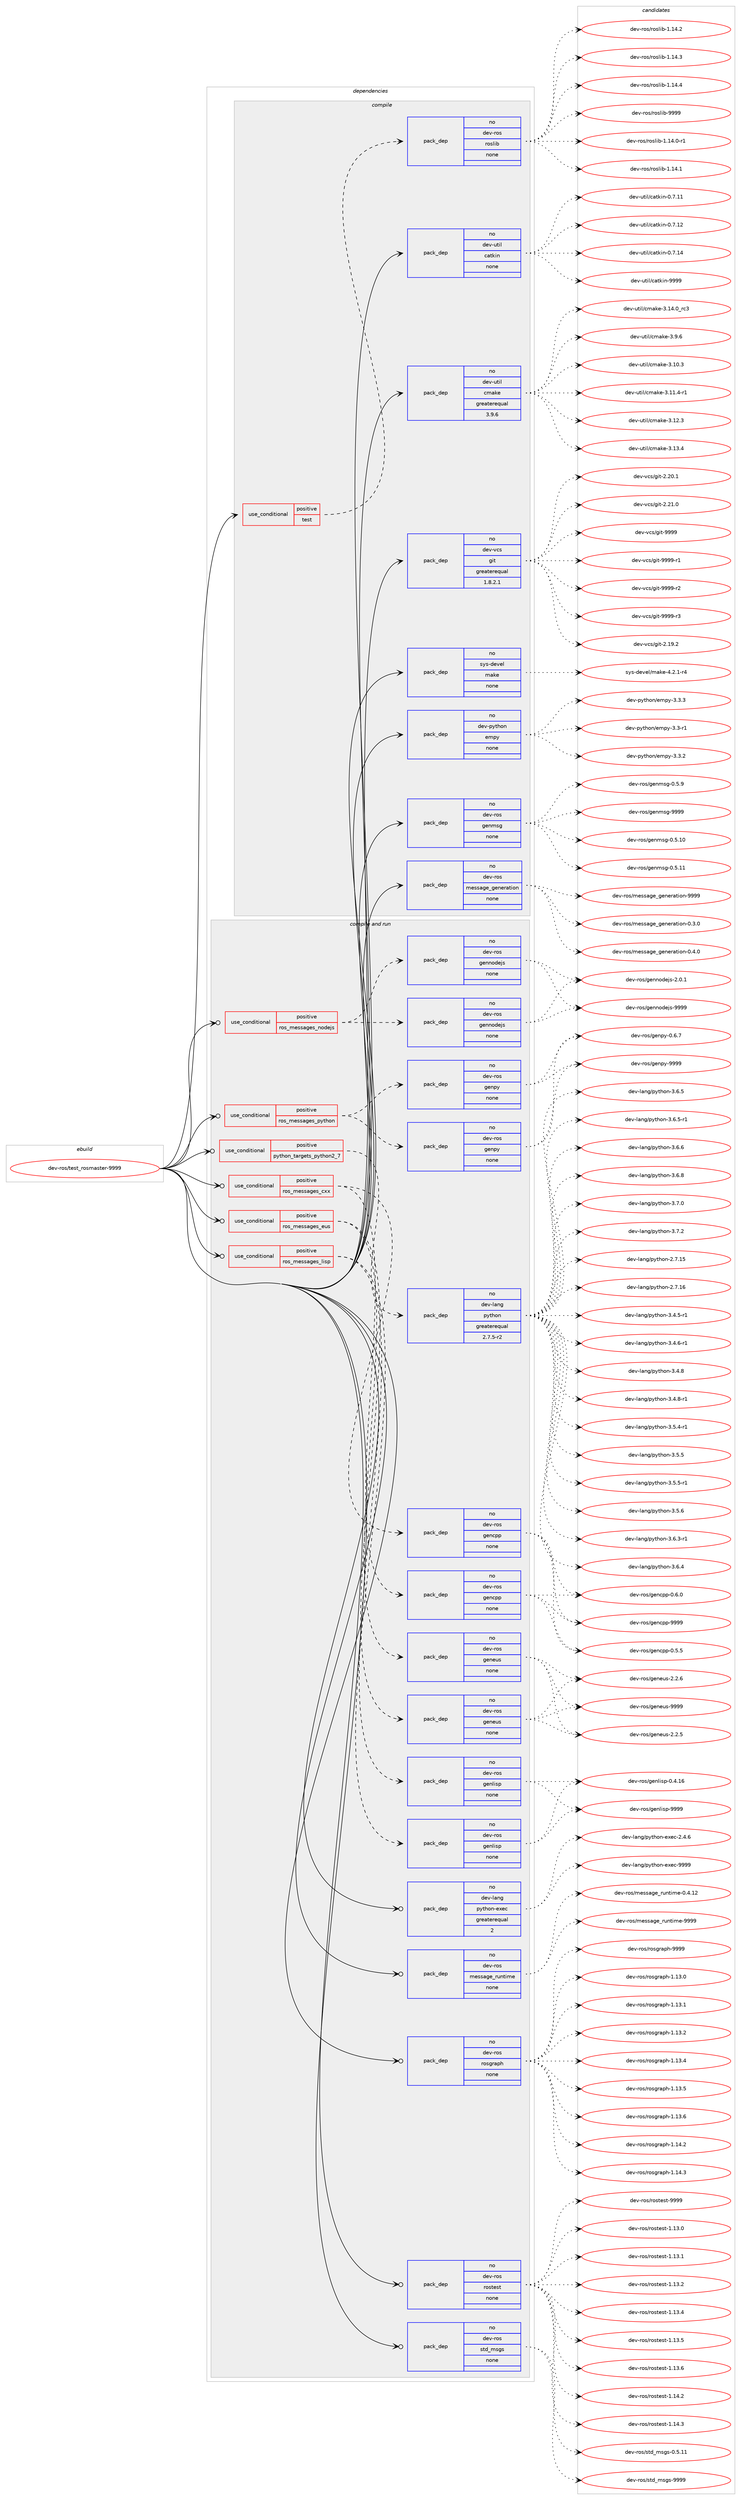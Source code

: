 digraph prolog {

# *************
# Graph options
# *************

newrank=true;
concentrate=true;
compound=true;
graph [rankdir=LR,fontname=Helvetica,fontsize=10,ranksep=1.5];#, ranksep=2.5, nodesep=0.2];
edge  [arrowhead=vee];
node  [fontname=Helvetica,fontsize=10];

# **********
# The ebuild
# **********

subgraph cluster_leftcol {
color=gray;
rank=same;
label=<<i>ebuild</i>>;
id [label="dev-ros/test_rosmaster-9999", color=red, width=4, href="../dev-ros/test_rosmaster-9999.svg"];
}

# ****************
# The dependencies
# ****************

subgraph cluster_midcol {
color=gray;
label=<<i>dependencies</i>>;
subgraph cluster_compile {
fillcolor="#eeeeee";
style=filled;
label=<<i>compile</i>>;
subgraph cond391245 {
dependency1473760 [label=<<TABLE BORDER="0" CELLBORDER="1" CELLSPACING="0" CELLPADDING="4"><TR><TD ROWSPAN="3" CELLPADDING="10">use_conditional</TD></TR><TR><TD>positive</TD></TR><TR><TD>test</TD></TR></TABLE>>, shape=none, color=red];
subgraph pack1059125 {
dependency1473761 [label=<<TABLE BORDER="0" CELLBORDER="1" CELLSPACING="0" CELLPADDING="4" WIDTH="220"><TR><TD ROWSPAN="6" CELLPADDING="30">pack_dep</TD></TR><TR><TD WIDTH="110">no</TD></TR><TR><TD>dev-ros</TD></TR><TR><TD>roslib</TD></TR><TR><TD>none</TD></TR><TR><TD></TD></TR></TABLE>>, shape=none, color=blue];
}
dependency1473760:e -> dependency1473761:w [weight=20,style="dashed",arrowhead="vee"];
}
id:e -> dependency1473760:w [weight=20,style="solid",arrowhead="vee"];
subgraph pack1059126 {
dependency1473762 [label=<<TABLE BORDER="0" CELLBORDER="1" CELLSPACING="0" CELLPADDING="4" WIDTH="220"><TR><TD ROWSPAN="6" CELLPADDING="30">pack_dep</TD></TR><TR><TD WIDTH="110">no</TD></TR><TR><TD>dev-python</TD></TR><TR><TD>empy</TD></TR><TR><TD>none</TD></TR><TR><TD></TD></TR></TABLE>>, shape=none, color=blue];
}
id:e -> dependency1473762:w [weight=20,style="solid",arrowhead="vee"];
subgraph pack1059127 {
dependency1473763 [label=<<TABLE BORDER="0" CELLBORDER="1" CELLSPACING="0" CELLPADDING="4" WIDTH="220"><TR><TD ROWSPAN="6" CELLPADDING="30">pack_dep</TD></TR><TR><TD WIDTH="110">no</TD></TR><TR><TD>dev-ros</TD></TR><TR><TD>genmsg</TD></TR><TR><TD>none</TD></TR><TR><TD></TD></TR></TABLE>>, shape=none, color=blue];
}
id:e -> dependency1473763:w [weight=20,style="solid",arrowhead="vee"];
subgraph pack1059128 {
dependency1473764 [label=<<TABLE BORDER="0" CELLBORDER="1" CELLSPACING="0" CELLPADDING="4" WIDTH="220"><TR><TD ROWSPAN="6" CELLPADDING="30">pack_dep</TD></TR><TR><TD WIDTH="110">no</TD></TR><TR><TD>dev-ros</TD></TR><TR><TD>message_generation</TD></TR><TR><TD>none</TD></TR><TR><TD></TD></TR></TABLE>>, shape=none, color=blue];
}
id:e -> dependency1473764:w [weight=20,style="solid",arrowhead="vee"];
subgraph pack1059129 {
dependency1473765 [label=<<TABLE BORDER="0" CELLBORDER="1" CELLSPACING="0" CELLPADDING="4" WIDTH="220"><TR><TD ROWSPAN="6" CELLPADDING="30">pack_dep</TD></TR><TR><TD WIDTH="110">no</TD></TR><TR><TD>dev-util</TD></TR><TR><TD>catkin</TD></TR><TR><TD>none</TD></TR><TR><TD></TD></TR></TABLE>>, shape=none, color=blue];
}
id:e -> dependency1473765:w [weight=20,style="solid",arrowhead="vee"];
subgraph pack1059130 {
dependency1473766 [label=<<TABLE BORDER="0" CELLBORDER="1" CELLSPACING="0" CELLPADDING="4" WIDTH="220"><TR><TD ROWSPAN="6" CELLPADDING="30">pack_dep</TD></TR><TR><TD WIDTH="110">no</TD></TR><TR><TD>dev-util</TD></TR><TR><TD>cmake</TD></TR><TR><TD>greaterequal</TD></TR><TR><TD>3.9.6</TD></TR></TABLE>>, shape=none, color=blue];
}
id:e -> dependency1473766:w [weight=20,style="solid",arrowhead="vee"];
subgraph pack1059131 {
dependency1473767 [label=<<TABLE BORDER="0" CELLBORDER="1" CELLSPACING="0" CELLPADDING="4" WIDTH="220"><TR><TD ROWSPAN="6" CELLPADDING="30">pack_dep</TD></TR><TR><TD WIDTH="110">no</TD></TR><TR><TD>dev-vcs</TD></TR><TR><TD>git</TD></TR><TR><TD>greaterequal</TD></TR><TR><TD>1.8.2.1</TD></TR></TABLE>>, shape=none, color=blue];
}
id:e -> dependency1473767:w [weight=20,style="solid",arrowhead="vee"];
subgraph pack1059132 {
dependency1473768 [label=<<TABLE BORDER="0" CELLBORDER="1" CELLSPACING="0" CELLPADDING="4" WIDTH="220"><TR><TD ROWSPAN="6" CELLPADDING="30">pack_dep</TD></TR><TR><TD WIDTH="110">no</TD></TR><TR><TD>sys-devel</TD></TR><TR><TD>make</TD></TR><TR><TD>none</TD></TR><TR><TD></TD></TR></TABLE>>, shape=none, color=blue];
}
id:e -> dependency1473768:w [weight=20,style="solid",arrowhead="vee"];
}
subgraph cluster_compileandrun {
fillcolor="#eeeeee";
style=filled;
label=<<i>compile and run</i>>;
subgraph cond391246 {
dependency1473769 [label=<<TABLE BORDER="0" CELLBORDER="1" CELLSPACING="0" CELLPADDING="4"><TR><TD ROWSPAN="3" CELLPADDING="10">use_conditional</TD></TR><TR><TD>positive</TD></TR><TR><TD>python_targets_python2_7</TD></TR></TABLE>>, shape=none, color=red];
subgraph pack1059133 {
dependency1473770 [label=<<TABLE BORDER="0" CELLBORDER="1" CELLSPACING="0" CELLPADDING="4" WIDTH="220"><TR><TD ROWSPAN="6" CELLPADDING="30">pack_dep</TD></TR><TR><TD WIDTH="110">no</TD></TR><TR><TD>dev-lang</TD></TR><TR><TD>python</TD></TR><TR><TD>greaterequal</TD></TR><TR><TD>2.7.5-r2</TD></TR></TABLE>>, shape=none, color=blue];
}
dependency1473769:e -> dependency1473770:w [weight=20,style="dashed",arrowhead="vee"];
}
id:e -> dependency1473769:w [weight=20,style="solid",arrowhead="odotvee"];
subgraph cond391247 {
dependency1473771 [label=<<TABLE BORDER="0" CELLBORDER="1" CELLSPACING="0" CELLPADDING="4"><TR><TD ROWSPAN="3" CELLPADDING="10">use_conditional</TD></TR><TR><TD>positive</TD></TR><TR><TD>ros_messages_cxx</TD></TR></TABLE>>, shape=none, color=red];
subgraph pack1059134 {
dependency1473772 [label=<<TABLE BORDER="0" CELLBORDER="1" CELLSPACING="0" CELLPADDING="4" WIDTH="220"><TR><TD ROWSPAN="6" CELLPADDING="30">pack_dep</TD></TR><TR><TD WIDTH="110">no</TD></TR><TR><TD>dev-ros</TD></TR><TR><TD>gencpp</TD></TR><TR><TD>none</TD></TR><TR><TD></TD></TR></TABLE>>, shape=none, color=blue];
}
dependency1473771:e -> dependency1473772:w [weight=20,style="dashed",arrowhead="vee"];
subgraph pack1059135 {
dependency1473773 [label=<<TABLE BORDER="0" CELLBORDER="1" CELLSPACING="0" CELLPADDING="4" WIDTH="220"><TR><TD ROWSPAN="6" CELLPADDING="30">pack_dep</TD></TR><TR><TD WIDTH="110">no</TD></TR><TR><TD>dev-ros</TD></TR><TR><TD>gencpp</TD></TR><TR><TD>none</TD></TR><TR><TD></TD></TR></TABLE>>, shape=none, color=blue];
}
dependency1473771:e -> dependency1473773:w [weight=20,style="dashed",arrowhead="vee"];
}
id:e -> dependency1473771:w [weight=20,style="solid",arrowhead="odotvee"];
subgraph cond391248 {
dependency1473774 [label=<<TABLE BORDER="0" CELLBORDER="1" CELLSPACING="0" CELLPADDING="4"><TR><TD ROWSPAN="3" CELLPADDING="10">use_conditional</TD></TR><TR><TD>positive</TD></TR><TR><TD>ros_messages_eus</TD></TR></TABLE>>, shape=none, color=red];
subgraph pack1059136 {
dependency1473775 [label=<<TABLE BORDER="0" CELLBORDER="1" CELLSPACING="0" CELLPADDING="4" WIDTH="220"><TR><TD ROWSPAN="6" CELLPADDING="30">pack_dep</TD></TR><TR><TD WIDTH="110">no</TD></TR><TR><TD>dev-ros</TD></TR><TR><TD>geneus</TD></TR><TR><TD>none</TD></TR><TR><TD></TD></TR></TABLE>>, shape=none, color=blue];
}
dependency1473774:e -> dependency1473775:w [weight=20,style="dashed",arrowhead="vee"];
subgraph pack1059137 {
dependency1473776 [label=<<TABLE BORDER="0" CELLBORDER="1" CELLSPACING="0" CELLPADDING="4" WIDTH="220"><TR><TD ROWSPAN="6" CELLPADDING="30">pack_dep</TD></TR><TR><TD WIDTH="110">no</TD></TR><TR><TD>dev-ros</TD></TR><TR><TD>geneus</TD></TR><TR><TD>none</TD></TR><TR><TD></TD></TR></TABLE>>, shape=none, color=blue];
}
dependency1473774:e -> dependency1473776:w [weight=20,style="dashed",arrowhead="vee"];
}
id:e -> dependency1473774:w [weight=20,style="solid",arrowhead="odotvee"];
subgraph cond391249 {
dependency1473777 [label=<<TABLE BORDER="0" CELLBORDER="1" CELLSPACING="0" CELLPADDING="4"><TR><TD ROWSPAN="3" CELLPADDING="10">use_conditional</TD></TR><TR><TD>positive</TD></TR><TR><TD>ros_messages_lisp</TD></TR></TABLE>>, shape=none, color=red];
subgraph pack1059138 {
dependency1473778 [label=<<TABLE BORDER="0" CELLBORDER="1" CELLSPACING="0" CELLPADDING="4" WIDTH="220"><TR><TD ROWSPAN="6" CELLPADDING="30">pack_dep</TD></TR><TR><TD WIDTH="110">no</TD></TR><TR><TD>dev-ros</TD></TR><TR><TD>genlisp</TD></TR><TR><TD>none</TD></TR><TR><TD></TD></TR></TABLE>>, shape=none, color=blue];
}
dependency1473777:e -> dependency1473778:w [weight=20,style="dashed",arrowhead="vee"];
subgraph pack1059139 {
dependency1473779 [label=<<TABLE BORDER="0" CELLBORDER="1" CELLSPACING="0" CELLPADDING="4" WIDTH="220"><TR><TD ROWSPAN="6" CELLPADDING="30">pack_dep</TD></TR><TR><TD WIDTH="110">no</TD></TR><TR><TD>dev-ros</TD></TR><TR><TD>genlisp</TD></TR><TR><TD>none</TD></TR><TR><TD></TD></TR></TABLE>>, shape=none, color=blue];
}
dependency1473777:e -> dependency1473779:w [weight=20,style="dashed",arrowhead="vee"];
}
id:e -> dependency1473777:w [weight=20,style="solid",arrowhead="odotvee"];
subgraph cond391250 {
dependency1473780 [label=<<TABLE BORDER="0" CELLBORDER="1" CELLSPACING="0" CELLPADDING="4"><TR><TD ROWSPAN="3" CELLPADDING="10">use_conditional</TD></TR><TR><TD>positive</TD></TR><TR><TD>ros_messages_nodejs</TD></TR></TABLE>>, shape=none, color=red];
subgraph pack1059140 {
dependency1473781 [label=<<TABLE BORDER="0" CELLBORDER="1" CELLSPACING="0" CELLPADDING="4" WIDTH="220"><TR><TD ROWSPAN="6" CELLPADDING="30">pack_dep</TD></TR><TR><TD WIDTH="110">no</TD></TR><TR><TD>dev-ros</TD></TR><TR><TD>gennodejs</TD></TR><TR><TD>none</TD></TR><TR><TD></TD></TR></TABLE>>, shape=none, color=blue];
}
dependency1473780:e -> dependency1473781:w [weight=20,style="dashed",arrowhead="vee"];
subgraph pack1059141 {
dependency1473782 [label=<<TABLE BORDER="0" CELLBORDER="1" CELLSPACING="0" CELLPADDING="4" WIDTH="220"><TR><TD ROWSPAN="6" CELLPADDING="30">pack_dep</TD></TR><TR><TD WIDTH="110">no</TD></TR><TR><TD>dev-ros</TD></TR><TR><TD>gennodejs</TD></TR><TR><TD>none</TD></TR><TR><TD></TD></TR></TABLE>>, shape=none, color=blue];
}
dependency1473780:e -> dependency1473782:w [weight=20,style="dashed",arrowhead="vee"];
}
id:e -> dependency1473780:w [weight=20,style="solid",arrowhead="odotvee"];
subgraph cond391251 {
dependency1473783 [label=<<TABLE BORDER="0" CELLBORDER="1" CELLSPACING="0" CELLPADDING="4"><TR><TD ROWSPAN="3" CELLPADDING="10">use_conditional</TD></TR><TR><TD>positive</TD></TR><TR><TD>ros_messages_python</TD></TR></TABLE>>, shape=none, color=red];
subgraph pack1059142 {
dependency1473784 [label=<<TABLE BORDER="0" CELLBORDER="1" CELLSPACING="0" CELLPADDING="4" WIDTH="220"><TR><TD ROWSPAN="6" CELLPADDING="30">pack_dep</TD></TR><TR><TD WIDTH="110">no</TD></TR><TR><TD>dev-ros</TD></TR><TR><TD>genpy</TD></TR><TR><TD>none</TD></TR><TR><TD></TD></TR></TABLE>>, shape=none, color=blue];
}
dependency1473783:e -> dependency1473784:w [weight=20,style="dashed",arrowhead="vee"];
subgraph pack1059143 {
dependency1473785 [label=<<TABLE BORDER="0" CELLBORDER="1" CELLSPACING="0" CELLPADDING="4" WIDTH="220"><TR><TD ROWSPAN="6" CELLPADDING="30">pack_dep</TD></TR><TR><TD WIDTH="110">no</TD></TR><TR><TD>dev-ros</TD></TR><TR><TD>genpy</TD></TR><TR><TD>none</TD></TR><TR><TD></TD></TR></TABLE>>, shape=none, color=blue];
}
dependency1473783:e -> dependency1473785:w [weight=20,style="dashed",arrowhead="vee"];
}
id:e -> dependency1473783:w [weight=20,style="solid",arrowhead="odotvee"];
subgraph pack1059144 {
dependency1473786 [label=<<TABLE BORDER="0" CELLBORDER="1" CELLSPACING="0" CELLPADDING="4" WIDTH="220"><TR><TD ROWSPAN="6" CELLPADDING="30">pack_dep</TD></TR><TR><TD WIDTH="110">no</TD></TR><TR><TD>dev-lang</TD></TR><TR><TD>python-exec</TD></TR><TR><TD>greaterequal</TD></TR><TR><TD>2</TD></TR></TABLE>>, shape=none, color=blue];
}
id:e -> dependency1473786:w [weight=20,style="solid",arrowhead="odotvee"];
subgraph pack1059145 {
dependency1473787 [label=<<TABLE BORDER="0" CELLBORDER="1" CELLSPACING="0" CELLPADDING="4" WIDTH="220"><TR><TD ROWSPAN="6" CELLPADDING="30">pack_dep</TD></TR><TR><TD WIDTH="110">no</TD></TR><TR><TD>dev-ros</TD></TR><TR><TD>message_runtime</TD></TR><TR><TD>none</TD></TR><TR><TD></TD></TR></TABLE>>, shape=none, color=blue];
}
id:e -> dependency1473787:w [weight=20,style="solid",arrowhead="odotvee"];
subgraph pack1059146 {
dependency1473788 [label=<<TABLE BORDER="0" CELLBORDER="1" CELLSPACING="0" CELLPADDING="4" WIDTH="220"><TR><TD ROWSPAN="6" CELLPADDING="30">pack_dep</TD></TR><TR><TD WIDTH="110">no</TD></TR><TR><TD>dev-ros</TD></TR><TR><TD>rosgraph</TD></TR><TR><TD>none</TD></TR><TR><TD></TD></TR></TABLE>>, shape=none, color=blue];
}
id:e -> dependency1473788:w [weight=20,style="solid",arrowhead="odotvee"];
subgraph pack1059147 {
dependency1473789 [label=<<TABLE BORDER="0" CELLBORDER="1" CELLSPACING="0" CELLPADDING="4" WIDTH="220"><TR><TD ROWSPAN="6" CELLPADDING="30">pack_dep</TD></TR><TR><TD WIDTH="110">no</TD></TR><TR><TD>dev-ros</TD></TR><TR><TD>rostest</TD></TR><TR><TD>none</TD></TR><TR><TD></TD></TR></TABLE>>, shape=none, color=blue];
}
id:e -> dependency1473789:w [weight=20,style="solid",arrowhead="odotvee"];
subgraph pack1059148 {
dependency1473790 [label=<<TABLE BORDER="0" CELLBORDER="1" CELLSPACING="0" CELLPADDING="4" WIDTH="220"><TR><TD ROWSPAN="6" CELLPADDING="30">pack_dep</TD></TR><TR><TD WIDTH="110">no</TD></TR><TR><TD>dev-ros</TD></TR><TR><TD>std_msgs</TD></TR><TR><TD>none</TD></TR><TR><TD></TD></TR></TABLE>>, shape=none, color=blue];
}
id:e -> dependency1473790:w [weight=20,style="solid",arrowhead="odotvee"];
}
subgraph cluster_run {
fillcolor="#eeeeee";
style=filled;
label=<<i>run</i>>;
}
}

# **************
# The candidates
# **************

subgraph cluster_choices {
rank=same;
color=gray;
label=<<i>candidates</i>>;

subgraph choice1059125 {
color=black;
nodesep=1;
choice100101118451141111154711411111510810598454946495246484511449 [label="dev-ros/roslib-1.14.0-r1", color=red, width=4,href="../dev-ros/roslib-1.14.0-r1.svg"];
choice10010111845114111115471141111151081059845494649524649 [label="dev-ros/roslib-1.14.1", color=red, width=4,href="../dev-ros/roslib-1.14.1.svg"];
choice10010111845114111115471141111151081059845494649524650 [label="dev-ros/roslib-1.14.2", color=red, width=4,href="../dev-ros/roslib-1.14.2.svg"];
choice10010111845114111115471141111151081059845494649524651 [label="dev-ros/roslib-1.14.3", color=red, width=4,href="../dev-ros/roslib-1.14.3.svg"];
choice10010111845114111115471141111151081059845494649524652 [label="dev-ros/roslib-1.14.4", color=red, width=4,href="../dev-ros/roslib-1.14.4.svg"];
choice1001011184511411111547114111115108105984557575757 [label="dev-ros/roslib-9999", color=red, width=4,href="../dev-ros/roslib-9999.svg"];
dependency1473761:e -> choice100101118451141111154711411111510810598454946495246484511449:w [style=dotted,weight="100"];
dependency1473761:e -> choice10010111845114111115471141111151081059845494649524649:w [style=dotted,weight="100"];
dependency1473761:e -> choice10010111845114111115471141111151081059845494649524650:w [style=dotted,weight="100"];
dependency1473761:e -> choice10010111845114111115471141111151081059845494649524651:w [style=dotted,weight="100"];
dependency1473761:e -> choice10010111845114111115471141111151081059845494649524652:w [style=dotted,weight="100"];
dependency1473761:e -> choice1001011184511411111547114111115108105984557575757:w [style=dotted,weight="100"];
}
subgraph choice1059126 {
color=black;
nodesep=1;
choice1001011184511212111610411111047101109112121455146514511449 [label="dev-python/empy-3.3-r1", color=red, width=4,href="../dev-python/empy-3.3-r1.svg"];
choice1001011184511212111610411111047101109112121455146514650 [label="dev-python/empy-3.3.2", color=red, width=4,href="../dev-python/empy-3.3.2.svg"];
choice1001011184511212111610411111047101109112121455146514651 [label="dev-python/empy-3.3.3", color=red, width=4,href="../dev-python/empy-3.3.3.svg"];
dependency1473762:e -> choice1001011184511212111610411111047101109112121455146514511449:w [style=dotted,weight="100"];
dependency1473762:e -> choice1001011184511212111610411111047101109112121455146514650:w [style=dotted,weight="100"];
dependency1473762:e -> choice1001011184511212111610411111047101109112121455146514651:w [style=dotted,weight="100"];
}
subgraph choice1059127 {
color=black;
nodesep=1;
choice100101118451141111154710310111010911510345484653464948 [label="dev-ros/genmsg-0.5.10", color=red, width=4,href="../dev-ros/genmsg-0.5.10.svg"];
choice100101118451141111154710310111010911510345484653464949 [label="dev-ros/genmsg-0.5.11", color=red, width=4,href="../dev-ros/genmsg-0.5.11.svg"];
choice1001011184511411111547103101110109115103454846534657 [label="dev-ros/genmsg-0.5.9", color=red, width=4,href="../dev-ros/genmsg-0.5.9.svg"];
choice10010111845114111115471031011101091151034557575757 [label="dev-ros/genmsg-9999", color=red, width=4,href="../dev-ros/genmsg-9999.svg"];
dependency1473763:e -> choice100101118451141111154710310111010911510345484653464948:w [style=dotted,weight="100"];
dependency1473763:e -> choice100101118451141111154710310111010911510345484653464949:w [style=dotted,weight="100"];
dependency1473763:e -> choice1001011184511411111547103101110109115103454846534657:w [style=dotted,weight="100"];
dependency1473763:e -> choice10010111845114111115471031011101091151034557575757:w [style=dotted,weight="100"];
}
subgraph choice1059128 {
color=black;
nodesep=1;
choice1001011184511411111547109101115115971031019510310111010111497116105111110454846514648 [label="dev-ros/message_generation-0.3.0", color=red, width=4,href="../dev-ros/message_generation-0.3.0.svg"];
choice1001011184511411111547109101115115971031019510310111010111497116105111110454846524648 [label="dev-ros/message_generation-0.4.0", color=red, width=4,href="../dev-ros/message_generation-0.4.0.svg"];
choice10010111845114111115471091011151159710310195103101110101114971161051111104557575757 [label="dev-ros/message_generation-9999", color=red, width=4,href="../dev-ros/message_generation-9999.svg"];
dependency1473764:e -> choice1001011184511411111547109101115115971031019510310111010111497116105111110454846514648:w [style=dotted,weight="100"];
dependency1473764:e -> choice1001011184511411111547109101115115971031019510310111010111497116105111110454846524648:w [style=dotted,weight="100"];
dependency1473764:e -> choice10010111845114111115471091011151159710310195103101110101114971161051111104557575757:w [style=dotted,weight="100"];
}
subgraph choice1059129 {
color=black;
nodesep=1;
choice1001011184511711610510847999711610710511045484655464949 [label="dev-util/catkin-0.7.11", color=red, width=4,href="../dev-util/catkin-0.7.11.svg"];
choice1001011184511711610510847999711610710511045484655464950 [label="dev-util/catkin-0.7.12", color=red, width=4,href="../dev-util/catkin-0.7.12.svg"];
choice1001011184511711610510847999711610710511045484655464952 [label="dev-util/catkin-0.7.14", color=red, width=4,href="../dev-util/catkin-0.7.14.svg"];
choice100101118451171161051084799971161071051104557575757 [label="dev-util/catkin-9999", color=red, width=4,href="../dev-util/catkin-9999.svg"];
dependency1473765:e -> choice1001011184511711610510847999711610710511045484655464949:w [style=dotted,weight="100"];
dependency1473765:e -> choice1001011184511711610510847999711610710511045484655464950:w [style=dotted,weight="100"];
dependency1473765:e -> choice1001011184511711610510847999711610710511045484655464952:w [style=dotted,weight="100"];
dependency1473765:e -> choice100101118451171161051084799971161071051104557575757:w [style=dotted,weight="100"];
}
subgraph choice1059130 {
color=black;
nodesep=1;
choice1001011184511711610510847991099710710145514649484651 [label="dev-util/cmake-3.10.3", color=red, width=4,href="../dev-util/cmake-3.10.3.svg"];
choice10010111845117116105108479910997107101455146494946524511449 [label="dev-util/cmake-3.11.4-r1", color=red, width=4,href="../dev-util/cmake-3.11.4-r1.svg"];
choice1001011184511711610510847991099710710145514649504651 [label="dev-util/cmake-3.12.3", color=red, width=4,href="../dev-util/cmake-3.12.3.svg"];
choice1001011184511711610510847991099710710145514649514652 [label="dev-util/cmake-3.13.4", color=red, width=4,href="../dev-util/cmake-3.13.4.svg"];
choice1001011184511711610510847991099710710145514649524648951149951 [label="dev-util/cmake-3.14.0_rc3", color=red, width=4,href="../dev-util/cmake-3.14.0_rc3.svg"];
choice10010111845117116105108479910997107101455146574654 [label="dev-util/cmake-3.9.6", color=red, width=4,href="../dev-util/cmake-3.9.6.svg"];
dependency1473766:e -> choice1001011184511711610510847991099710710145514649484651:w [style=dotted,weight="100"];
dependency1473766:e -> choice10010111845117116105108479910997107101455146494946524511449:w [style=dotted,weight="100"];
dependency1473766:e -> choice1001011184511711610510847991099710710145514649504651:w [style=dotted,weight="100"];
dependency1473766:e -> choice1001011184511711610510847991099710710145514649514652:w [style=dotted,weight="100"];
dependency1473766:e -> choice1001011184511711610510847991099710710145514649524648951149951:w [style=dotted,weight="100"];
dependency1473766:e -> choice10010111845117116105108479910997107101455146574654:w [style=dotted,weight="100"];
}
subgraph choice1059131 {
color=black;
nodesep=1;
choice10010111845118991154710310511645504649574650 [label="dev-vcs/git-2.19.2", color=red, width=4,href="../dev-vcs/git-2.19.2.svg"];
choice10010111845118991154710310511645504650484649 [label="dev-vcs/git-2.20.1", color=red, width=4,href="../dev-vcs/git-2.20.1.svg"];
choice10010111845118991154710310511645504650494648 [label="dev-vcs/git-2.21.0", color=red, width=4,href="../dev-vcs/git-2.21.0.svg"];
choice1001011184511899115471031051164557575757 [label="dev-vcs/git-9999", color=red, width=4,href="../dev-vcs/git-9999.svg"];
choice10010111845118991154710310511645575757574511449 [label="dev-vcs/git-9999-r1", color=red, width=4,href="../dev-vcs/git-9999-r1.svg"];
choice10010111845118991154710310511645575757574511450 [label="dev-vcs/git-9999-r2", color=red, width=4,href="../dev-vcs/git-9999-r2.svg"];
choice10010111845118991154710310511645575757574511451 [label="dev-vcs/git-9999-r3", color=red, width=4,href="../dev-vcs/git-9999-r3.svg"];
dependency1473767:e -> choice10010111845118991154710310511645504649574650:w [style=dotted,weight="100"];
dependency1473767:e -> choice10010111845118991154710310511645504650484649:w [style=dotted,weight="100"];
dependency1473767:e -> choice10010111845118991154710310511645504650494648:w [style=dotted,weight="100"];
dependency1473767:e -> choice1001011184511899115471031051164557575757:w [style=dotted,weight="100"];
dependency1473767:e -> choice10010111845118991154710310511645575757574511449:w [style=dotted,weight="100"];
dependency1473767:e -> choice10010111845118991154710310511645575757574511450:w [style=dotted,weight="100"];
dependency1473767:e -> choice10010111845118991154710310511645575757574511451:w [style=dotted,weight="100"];
}
subgraph choice1059132 {
color=black;
nodesep=1;
choice1151211154510010111810110847109971071014552465046494511452 [label="sys-devel/make-4.2.1-r4", color=red, width=4,href="../sys-devel/make-4.2.1-r4.svg"];
dependency1473768:e -> choice1151211154510010111810110847109971071014552465046494511452:w [style=dotted,weight="100"];
}
subgraph choice1059133 {
color=black;
nodesep=1;
choice10010111845108971101034711212111610411111045504655464953 [label="dev-lang/python-2.7.15", color=red, width=4,href="../dev-lang/python-2.7.15.svg"];
choice10010111845108971101034711212111610411111045504655464954 [label="dev-lang/python-2.7.16", color=red, width=4,href="../dev-lang/python-2.7.16.svg"];
choice1001011184510897110103471121211161041111104551465246534511449 [label="dev-lang/python-3.4.5-r1", color=red, width=4,href="../dev-lang/python-3.4.5-r1.svg"];
choice1001011184510897110103471121211161041111104551465246544511449 [label="dev-lang/python-3.4.6-r1", color=red, width=4,href="../dev-lang/python-3.4.6-r1.svg"];
choice100101118451089711010347112121116104111110455146524656 [label="dev-lang/python-3.4.8", color=red, width=4,href="../dev-lang/python-3.4.8.svg"];
choice1001011184510897110103471121211161041111104551465246564511449 [label="dev-lang/python-3.4.8-r1", color=red, width=4,href="../dev-lang/python-3.4.8-r1.svg"];
choice1001011184510897110103471121211161041111104551465346524511449 [label="dev-lang/python-3.5.4-r1", color=red, width=4,href="../dev-lang/python-3.5.4-r1.svg"];
choice100101118451089711010347112121116104111110455146534653 [label="dev-lang/python-3.5.5", color=red, width=4,href="../dev-lang/python-3.5.5.svg"];
choice1001011184510897110103471121211161041111104551465346534511449 [label="dev-lang/python-3.5.5-r1", color=red, width=4,href="../dev-lang/python-3.5.5-r1.svg"];
choice100101118451089711010347112121116104111110455146534654 [label="dev-lang/python-3.5.6", color=red, width=4,href="../dev-lang/python-3.5.6.svg"];
choice1001011184510897110103471121211161041111104551465446514511449 [label="dev-lang/python-3.6.3-r1", color=red, width=4,href="../dev-lang/python-3.6.3-r1.svg"];
choice100101118451089711010347112121116104111110455146544652 [label="dev-lang/python-3.6.4", color=red, width=4,href="../dev-lang/python-3.6.4.svg"];
choice100101118451089711010347112121116104111110455146544653 [label="dev-lang/python-3.6.5", color=red, width=4,href="../dev-lang/python-3.6.5.svg"];
choice1001011184510897110103471121211161041111104551465446534511449 [label="dev-lang/python-3.6.5-r1", color=red, width=4,href="../dev-lang/python-3.6.5-r1.svg"];
choice100101118451089711010347112121116104111110455146544654 [label="dev-lang/python-3.6.6", color=red, width=4,href="../dev-lang/python-3.6.6.svg"];
choice100101118451089711010347112121116104111110455146544656 [label="dev-lang/python-3.6.8", color=red, width=4,href="../dev-lang/python-3.6.8.svg"];
choice100101118451089711010347112121116104111110455146554648 [label="dev-lang/python-3.7.0", color=red, width=4,href="../dev-lang/python-3.7.0.svg"];
choice100101118451089711010347112121116104111110455146554650 [label="dev-lang/python-3.7.2", color=red, width=4,href="../dev-lang/python-3.7.2.svg"];
dependency1473770:e -> choice10010111845108971101034711212111610411111045504655464953:w [style=dotted,weight="100"];
dependency1473770:e -> choice10010111845108971101034711212111610411111045504655464954:w [style=dotted,weight="100"];
dependency1473770:e -> choice1001011184510897110103471121211161041111104551465246534511449:w [style=dotted,weight="100"];
dependency1473770:e -> choice1001011184510897110103471121211161041111104551465246544511449:w [style=dotted,weight="100"];
dependency1473770:e -> choice100101118451089711010347112121116104111110455146524656:w [style=dotted,weight="100"];
dependency1473770:e -> choice1001011184510897110103471121211161041111104551465246564511449:w [style=dotted,weight="100"];
dependency1473770:e -> choice1001011184510897110103471121211161041111104551465346524511449:w [style=dotted,weight="100"];
dependency1473770:e -> choice100101118451089711010347112121116104111110455146534653:w [style=dotted,weight="100"];
dependency1473770:e -> choice1001011184510897110103471121211161041111104551465346534511449:w [style=dotted,weight="100"];
dependency1473770:e -> choice100101118451089711010347112121116104111110455146534654:w [style=dotted,weight="100"];
dependency1473770:e -> choice1001011184510897110103471121211161041111104551465446514511449:w [style=dotted,weight="100"];
dependency1473770:e -> choice100101118451089711010347112121116104111110455146544652:w [style=dotted,weight="100"];
dependency1473770:e -> choice100101118451089711010347112121116104111110455146544653:w [style=dotted,weight="100"];
dependency1473770:e -> choice1001011184510897110103471121211161041111104551465446534511449:w [style=dotted,weight="100"];
dependency1473770:e -> choice100101118451089711010347112121116104111110455146544654:w [style=dotted,weight="100"];
dependency1473770:e -> choice100101118451089711010347112121116104111110455146544656:w [style=dotted,weight="100"];
dependency1473770:e -> choice100101118451089711010347112121116104111110455146554648:w [style=dotted,weight="100"];
dependency1473770:e -> choice100101118451089711010347112121116104111110455146554650:w [style=dotted,weight="100"];
}
subgraph choice1059134 {
color=black;
nodesep=1;
choice100101118451141111154710310111099112112454846534653 [label="dev-ros/gencpp-0.5.5", color=red, width=4,href="../dev-ros/gencpp-0.5.5.svg"];
choice100101118451141111154710310111099112112454846544648 [label="dev-ros/gencpp-0.6.0", color=red, width=4,href="../dev-ros/gencpp-0.6.0.svg"];
choice1001011184511411111547103101110991121124557575757 [label="dev-ros/gencpp-9999", color=red, width=4,href="../dev-ros/gencpp-9999.svg"];
dependency1473772:e -> choice100101118451141111154710310111099112112454846534653:w [style=dotted,weight="100"];
dependency1473772:e -> choice100101118451141111154710310111099112112454846544648:w [style=dotted,weight="100"];
dependency1473772:e -> choice1001011184511411111547103101110991121124557575757:w [style=dotted,weight="100"];
}
subgraph choice1059135 {
color=black;
nodesep=1;
choice100101118451141111154710310111099112112454846534653 [label="dev-ros/gencpp-0.5.5", color=red, width=4,href="../dev-ros/gencpp-0.5.5.svg"];
choice100101118451141111154710310111099112112454846544648 [label="dev-ros/gencpp-0.6.0", color=red, width=4,href="../dev-ros/gencpp-0.6.0.svg"];
choice1001011184511411111547103101110991121124557575757 [label="dev-ros/gencpp-9999", color=red, width=4,href="../dev-ros/gencpp-9999.svg"];
dependency1473773:e -> choice100101118451141111154710310111099112112454846534653:w [style=dotted,weight="100"];
dependency1473773:e -> choice100101118451141111154710310111099112112454846544648:w [style=dotted,weight="100"];
dependency1473773:e -> choice1001011184511411111547103101110991121124557575757:w [style=dotted,weight="100"];
}
subgraph choice1059136 {
color=black;
nodesep=1;
choice1001011184511411111547103101110101117115455046504653 [label="dev-ros/geneus-2.2.5", color=red, width=4,href="../dev-ros/geneus-2.2.5.svg"];
choice1001011184511411111547103101110101117115455046504654 [label="dev-ros/geneus-2.2.6", color=red, width=4,href="../dev-ros/geneus-2.2.6.svg"];
choice10010111845114111115471031011101011171154557575757 [label="dev-ros/geneus-9999", color=red, width=4,href="../dev-ros/geneus-9999.svg"];
dependency1473775:e -> choice1001011184511411111547103101110101117115455046504653:w [style=dotted,weight="100"];
dependency1473775:e -> choice1001011184511411111547103101110101117115455046504654:w [style=dotted,weight="100"];
dependency1473775:e -> choice10010111845114111115471031011101011171154557575757:w [style=dotted,weight="100"];
}
subgraph choice1059137 {
color=black;
nodesep=1;
choice1001011184511411111547103101110101117115455046504653 [label="dev-ros/geneus-2.2.5", color=red, width=4,href="../dev-ros/geneus-2.2.5.svg"];
choice1001011184511411111547103101110101117115455046504654 [label="dev-ros/geneus-2.2.6", color=red, width=4,href="../dev-ros/geneus-2.2.6.svg"];
choice10010111845114111115471031011101011171154557575757 [label="dev-ros/geneus-9999", color=red, width=4,href="../dev-ros/geneus-9999.svg"];
dependency1473776:e -> choice1001011184511411111547103101110101117115455046504653:w [style=dotted,weight="100"];
dependency1473776:e -> choice1001011184511411111547103101110101117115455046504654:w [style=dotted,weight="100"];
dependency1473776:e -> choice10010111845114111115471031011101011171154557575757:w [style=dotted,weight="100"];
}
subgraph choice1059138 {
color=black;
nodesep=1;
choice100101118451141111154710310111010810511511245484652464954 [label="dev-ros/genlisp-0.4.16", color=red, width=4,href="../dev-ros/genlisp-0.4.16.svg"];
choice10010111845114111115471031011101081051151124557575757 [label="dev-ros/genlisp-9999", color=red, width=4,href="../dev-ros/genlisp-9999.svg"];
dependency1473778:e -> choice100101118451141111154710310111010810511511245484652464954:w [style=dotted,weight="100"];
dependency1473778:e -> choice10010111845114111115471031011101081051151124557575757:w [style=dotted,weight="100"];
}
subgraph choice1059139 {
color=black;
nodesep=1;
choice100101118451141111154710310111010810511511245484652464954 [label="dev-ros/genlisp-0.4.16", color=red, width=4,href="../dev-ros/genlisp-0.4.16.svg"];
choice10010111845114111115471031011101081051151124557575757 [label="dev-ros/genlisp-9999", color=red, width=4,href="../dev-ros/genlisp-9999.svg"];
dependency1473779:e -> choice100101118451141111154710310111010810511511245484652464954:w [style=dotted,weight="100"];
dependency1473779:e -> choice10010111845114111115471031011101081051151124557575757:w [style=dotted,weight="100"];
}
subgraph choice1059140 {
color=black;
nodesep=1;
choice1001011184511411111547103101110110111100101106115455046484649 [label="dev-ros/gennodejs-2.0.1", color=red, width=4,href="../dev-ros/gennodejs-2.0.1.svg"];
choice10010111845114111115471031011101101111001011061154557575757 [label="dev-ros/gennodejs-9999", color=red, width=4,href="../dev-ros/gennodejs-9999.svg"];
dependency1473781:e -> choice1001011184511411111547103101110110111100101106115455046484649:w [style=dotted,weight="100"];
dependency1473781:e -> choice10010111845114111115471031011101101111001011061154557575757:w [style=dotted,weight="100"];
}
subgraph choice1059141 {
color=black;
nodesep=1;
choice1001011184511411111547103101110110111100101106115455046484649 [label="dev-ros/gennodejs-2.0.1", color=red, width=4,href="../dev-ros/gennodejs-2.0.1.svg"];
choice10010111845114111115471031011101101111001011061154557575757 [label="dev-ros/gennodejs-9999", color=red, width=4,href="../dev-ros/gennodejs-9999.svg"];
dependency1473782:e -> choice1001011184511411111547103101110110111100101106115455046484649:w [style=dotted,weight="100"];
dependency1473782:e -> choice10010111845114111115471031011101101111001011061154557575757:w [style=dotted,weight="100"];
}
subgraph choice1059142 {
color=black;
nodesep=1;
choice1001011184511411111547103101110112121454846544655 [label="dev-ros/genpy-0.6.7", color=red, width=4,href="../dev-ros/genpy-0.6.7.svg"];
choice10010111845114111115471031011101121214557575757 [label="dev-ros/genpy-9999", color=red, width=4,href="../dev-ros/genpy-9999.svg"];
dependency1473784:e -> choice1001011184511411111547103101110112121454846544655:w [style=dotted,weight="100"];
dependency1473784:e -> choice10010111845114111115471031011101121214557575757:w [style=dotted,weight="100"];
}
subgraph choice1059143 {
color=black;
nodesep=1;
choice1001011184511411111547103101110112121454846544655 [label="dev-ros/genpy-0.6.7", color=red, width=4,href="../dev-ros/genpy-0.6.7.svg"];
choice10010111845114111115471031011101121214557575757 [label="dev-ros/genpy-9999", color=red, width=4,href="../dev-ros/genpy-9999.svg"];
dependency1473785:e -> choice1001011184511411111547103101110112121454846544655:w [style=dotted,weight="100"];
dependency1473785:e -> choice10010111845114111115471031011101121214557575757:w [style=dotted,weight="100"];
}
subgraph choice1059144 {
color=black;
nodesep=1;
choice1001011184510897110103471121211161041111104510112010199455046524654 [label="dev-lang/python-exec-2.4.6", color=red, width=4,href="../dev-lang/python-exec-2.4.6.svg"];
choice10010111845108971101034711212111610411111045101120101994557575757 [label="dev-lang/python-exec-9999", color=red, width=4,href="../dev-lang/python-exec-9999.svg"];
dependency1473786:e -> choice1001011184510897110103471121211161041111104510112010199455046524654:w [style=dotted,weight="100"];
dependency1473786:e -> choice10010111845108971101034711212111610411111045101120101994557575757:w [style=dotted,weight="100"];
}
subgraph choice1059145 {
color=black;
nodesep=1;
choice1001011184511411111547109101115115971031019511411711011610510910145484652464950 [label="dev-ros/message_runtime-0.4.12", color=red, width=4,href="../dev-ros/message_runtime-0.4.12.svg"];
choice100101118451141111154710910111511597103101951141171101161051091014557575757 [label="dev-ros/message_runtime-9999", color=red, width=4,href="../dev-ros/message_runtime-9999.svg"];
dependency1473787:e -> choice1001011184511411111547109101115115971031019511411711011610510910145484652464950:w [style=dotted,weight="100"];
dependency1473787:e -> choice100101118451141111154710910111511597103101951141171101161051091014557575757:w [style=dotted,weight="100"];
}
subgraph choice1059146 {
color=black;
nodesep=1;
choice10010111845114111115471141111151031149711210445494649514648 [label="dev-ros/rosgraph-1.13.0", color=red, width=4,href="../dev-ros/rosgraph-1.13.0.svg"];
choice10010111845114111115471141111151031149711210445494649514649 [label="dev-ros/rosgraph-1.13.1", color=red, width=4,href="../dev-ros/rosgraph-1.13.1.svg"];
choice10010111845114111115471141111151031149711210445494649514650 [label="dev-ros/rosgraph-1.13.2", color=red, width=4,href="../dev-ros/rosgraph-1.13.2.svg"];
choice10010111845114111115471141111151031149711210445494649514652 [label="dev-ros/rosgraph-1.13.4", color=red, width=4,href="../dev-ros/rosgraph-1.13.4.svg"];
choice10010111845114111115471141111151031149711210445494649514653 [label="dev-ros/rosgraph-1.13.5", color=red, width=4,href="../dev-ros/rosgraph-1.13.5.svg"];
choice10010111845114111115471141111151031149711210445494649514654 [label="dev-ros/rosgraph-1.13.6", color=red, width=4,href="../dev-ros/rosgraph-1.13.6.svg"];
choice10010111845114111115471141111151031149711210445494649524650 [label="dev-ros/rosgraph-1.14.2", color=red, width=4,href="../dev-ros/rosgraph-1.14.2.svg"];
choice10010111845114111115471141111151031149711210445494649524651 [label="dev-ros/rosgraph-1.14.3", color=red, width=4,href="../dev-ros/rosgraph-1.14.3.svg"];
choice1001011184511411111547114111115103114971121044557575757 [label="dev-ros/rosgraph-9999", color=red, width=4,href="../dev-ros/rosgraph-9999.svg"];
dependency1473788:e -> choice10010111845114111115471141111151031149711210445494649514648:w [style=dotted,weight="100"];
dependency1473788:e -> choice10010111845114111115471141111151031149711210445494649514649:w [style=dotted,weight="100"];
dependency1473788:e -> choice10010111845114111115471141111151031149711210445494649514650:w [style=dotted,weight="100"];
dependency1473788:e -> choice10010111845114111115471141111151031149711210445494649514652:w [style=dotted,weight="100"];
dependency1473788:e -> choice10010111845114111115471141111151031149711210445494649514653:w [style=dotted,weight="100"];
dependency1473788:e -> choice10010111845114111115471141111151031149711210445494649514654:w [style=dotted,weight="100"];
dependency1473788:e -> choice10010111845114111115471141111151031149711210445494649524650:w [style=dotted,weight="100"];
dependency1473788:e -> choice10010111845114111115471141111151031149711210445494649524651:w [style=dotted,weight="100"];
dependency1473788:e -> choice1001011184511411111547114111115103114971121044557575757:w [style=dotted,weight="100"];
}
subgraph choice1059147 {
color=black;
nodesep=1;
choice100101118451141111154711411111511610111511645494649514648 [label="dev-ros/rostest-1.13.0", color=red, width=4,href="../dev-ros/rostest-1.13.0.svg"];
choice100101118451141111154711411111511610111511645494649514649 [label="dev-ros/rostest-1.13.1", color=red, width=4,href="../dev-ros/rostest-1.13.1.svg"];
choice100101118451141111154711411111511610111511645494649514650 [label="dev-ros/rostest-1.13.2", color=red, width=4,href="../dev-ros/rostest-1.13.2.svg"];
choice100101118451141111154711411111511610111511645494649514652 [label="dev-ros/rostest-1.13.4", color=red, width=4,href="../dev-ros/rostest-1.13.4.svg"];
choice100101118451141111154711411111511610111511645494649514653 [label="dev-ros/rostest-1.13.5", color=red, width=4,href="../dev-ros/rostest-1.13.5.svg"];
choice100101118451141111154711411111511610111511645494649514654 [label="dev-ros/rostest-1.13.6", color=red, width=4,href="../dev-ros/rostest-1.13.6.svg"];
choice100101118451141111154711411111511610111511645494649524650 [label="dev-ros/rostest-1.14.2", color=red, width=4,href="../dev-ros/rostest-1.14.2.svg"];
choice100101118451141111154711411111511610111511645494649524651 [label="dev-ros/rostest-1.14.3", color=red, width=4,href="../dev-ros/rostest-1.14.3.svg"];
choice10010111845114111115471141111151161011151164557575757 [label="dev-ros/rostest-9999", color=red, width=4,href="../dev-ros/rostest-9999.svg"];
dependency1473789:e -> choice100101118451141111154711411111511610111511645494649514648:w [style=dotted,weight="100"];
dependency1473789:e -> choice100101118451141111154711411111511610111511645494649514649:w [style=dotted,weight="100"];
dependency1473789:e -> choice100101118451141111154711411111511610111511645494649514650:w [style=dotted,weight="100"];
dependency1473789:e -> choice100101118451141111154711411111511610111511645494649514652:w [style=dotted,weight="100"];
dependency1473789:e -> choice100101118451141111154711411111511610111511645494649514653:w [style=dotted,weight="100"];
dependency1473789:e -> choice100101118451141111154711411111511610111511645494649514654:w [style=dotted,weight="100"];
dependency1473789:e -> choice100101118451141111154711411111511610111511645494649524650:w [style=dotted,weight="100"];
dependency1473789:e -> choice100101118451141111154711411111511610111511645494649524651:w [style=dotted,weight="100"];
dependency1473789:e -> choice10010111845114111115471141111151161011151164557575757:w [style=dotted,weight="100"];
}
subgraph choice1059148 {
color=black;
nodesep=1;
choice10010111845114111115471151161009510911510311545484653464949 [label="dev-ros/std_msgs-0.5.11", color=red, width=4,href="../dev-ros/std_msgs-0.5.11.svg"];
choice1001011184511411111547115116100951091151031154557575757 [label="dev-ros/std_msgs-9999", color=red, width=4,href="../dev-ros/std_msgs-9999.svg"];
dependency1473790:e -> choice10010111845114111115471151161009510911510311545484653464949:w [style=dotted,weight="100"];
dependency1473790:e -> choice1001011184511411111547115116100951091151031154557575757:w [style=dotted,weight="100"];
}
}

}
